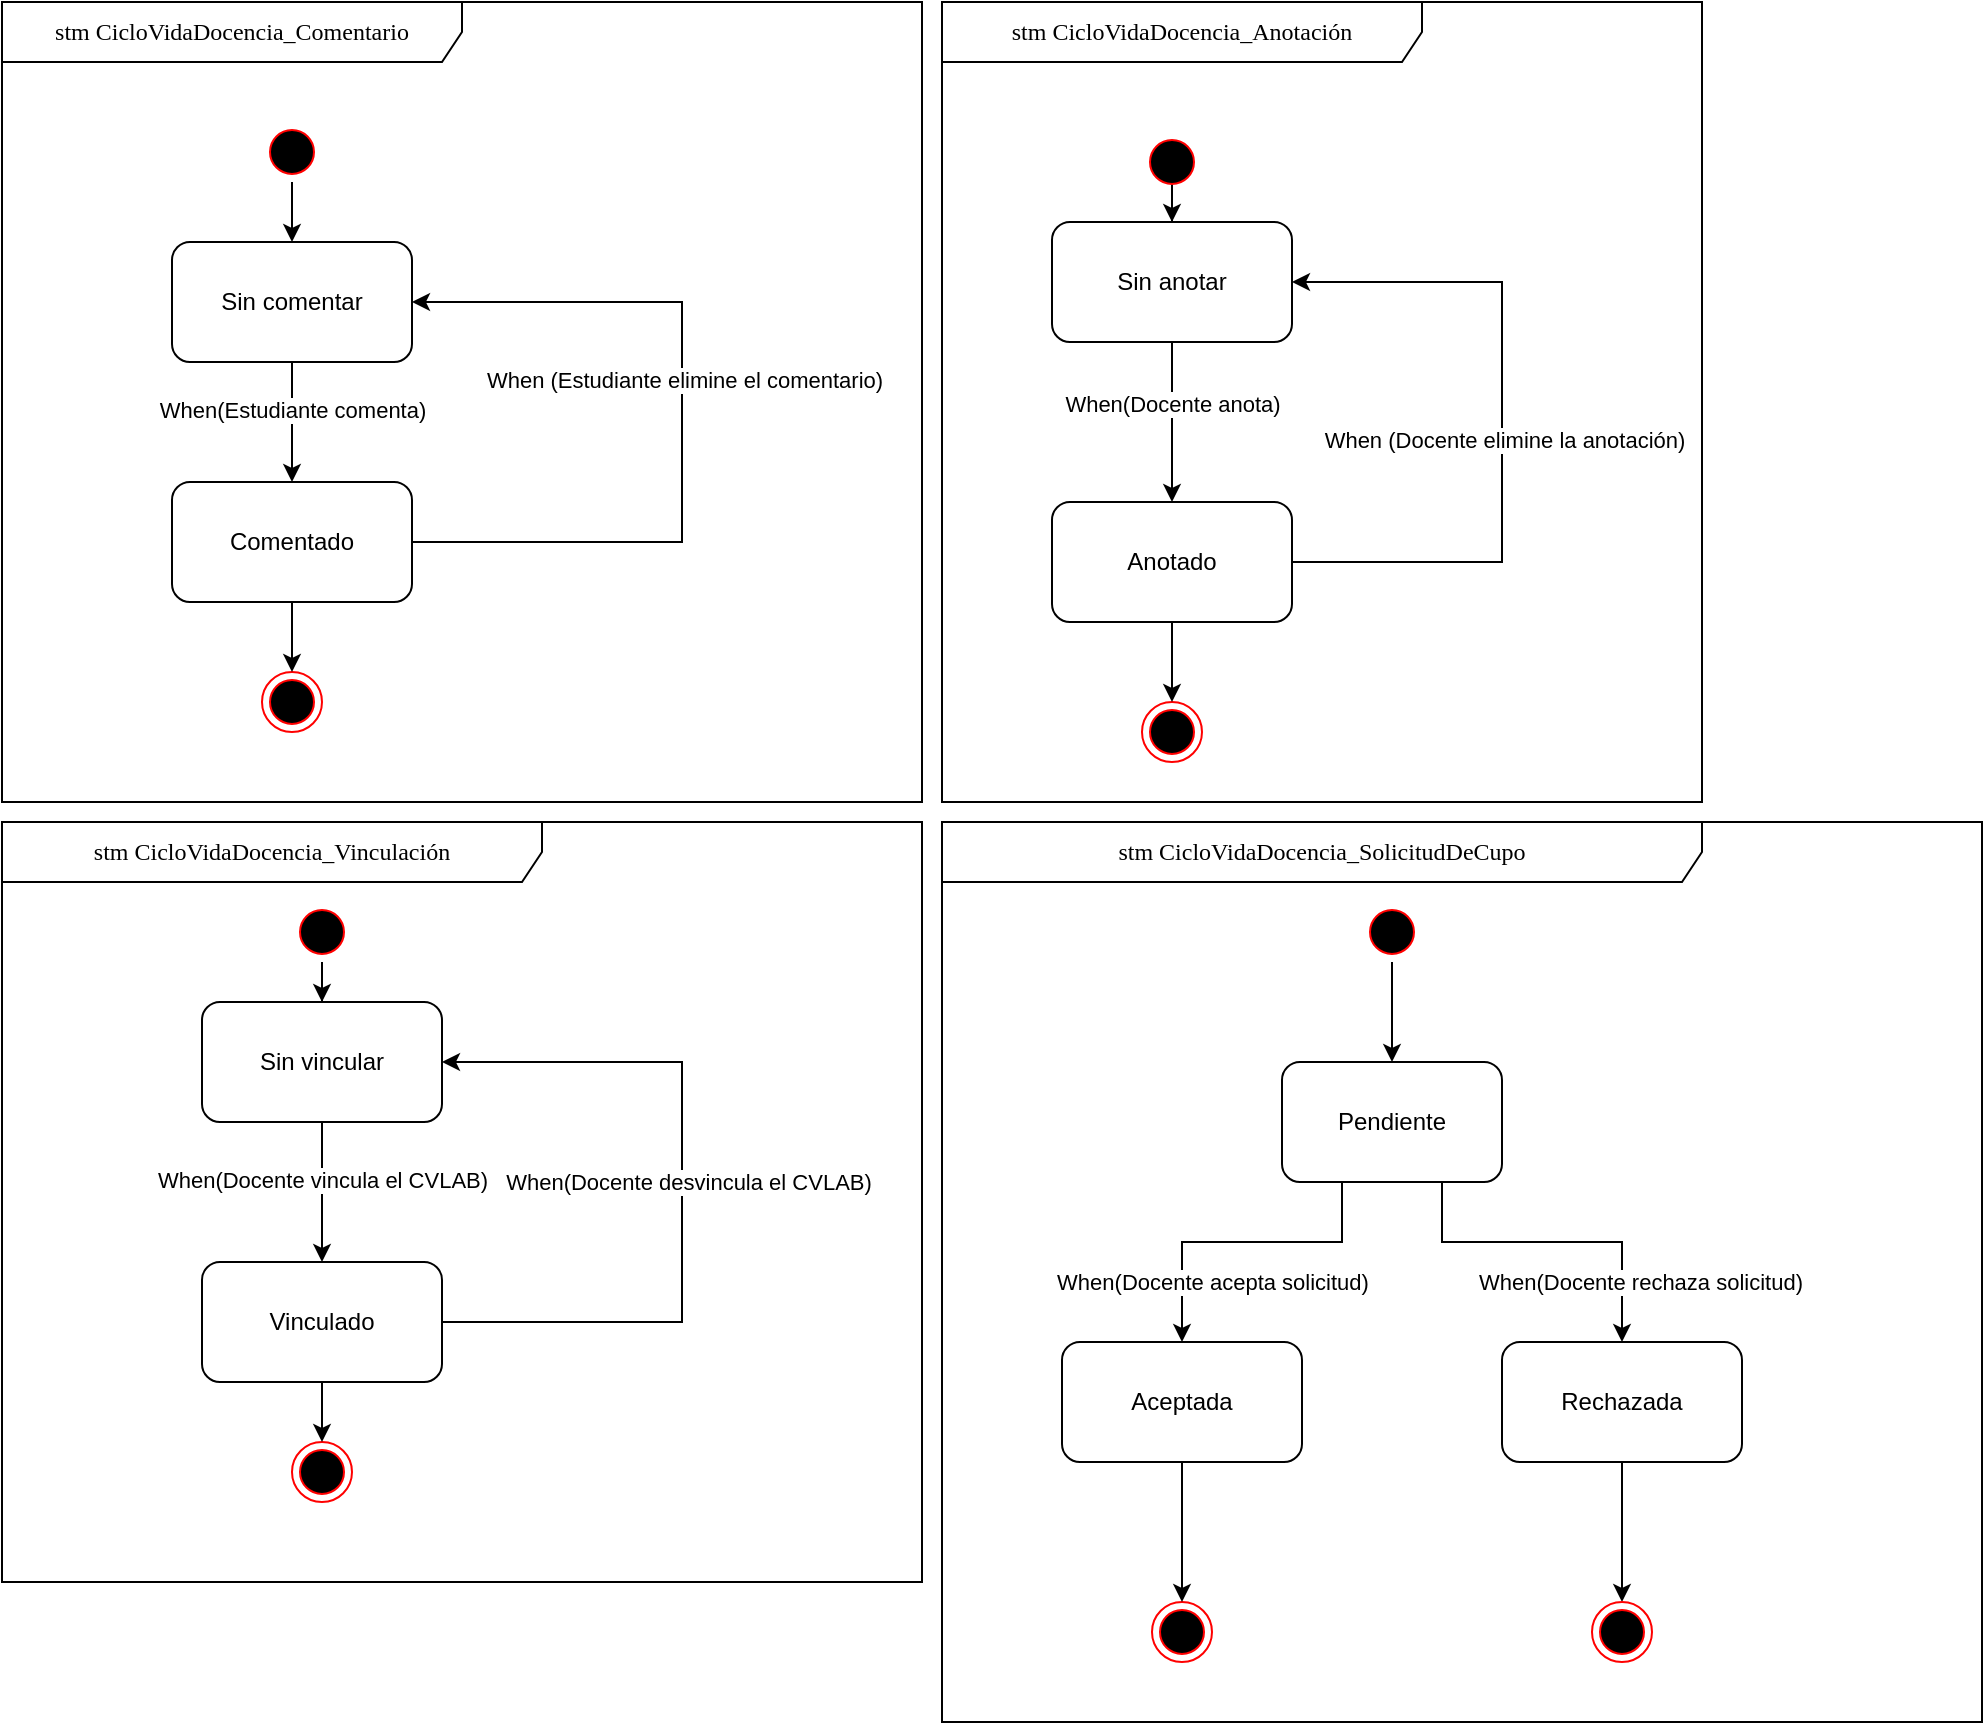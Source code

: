 <mxfile version="16.2.6" type="google"><diagram name="Page-1" id="58cdce13-f638-feb5-8d6f-7d28b1aa9fa0"><mxGraphModel dx="1422" dy="762" grid="1" gridSize="10" guides="1" tooltips="1" connect="1" arrows="1" fold="1" page="1" pageScale="1" pageWidth="1100" pageHeight="850" background="none" math="0" shadow="0"><root><mxCell id="0"/><mxCell id="1" parent="0"/><mxCell id="2a3bc250acf0617d-8" value="stm CicloVidaDocencia_Comentario" style="shape=umlFrame;whiteSpace=wrap;html=1;rounded=1;shadow=0;comic=0;labelBackgroundColor=none;strokeWidth=1;fontFamily=Verdana;fontSize=12;align=center;width=230;height=30;" parent="1" vertex="1"><mxGeometry x="40" y="40" width="460" height="400" as="geometry"/></mxCell><mxCell id="LbPV_S_vqKBp5xkiLsNr-24" value="" style="edgeStyle=orthogonalEdgeStyle;rounded=0;orthogonalLoop=1;jettySize=auto;html=1;strokeColor=#000000;" parent="1" source="382b91b5511bd0f7-1" target="LbPV_S_vqKBp5xkiLsNr-22" edge="1"><mxGeometry relative="1" as="geometry"/></mxCell><mxCell id="382b91b5511bd0f7-1" value="" style="ellipse;html=1;shape=startState;fillColor=#000000;strokeColor=#ff0000;rounded=1;shadow=0;comic=0;labelBackgroundColor=none;fontFamily=Verdana;fontSize=12;fontColor=#000000;align=center;direction=south;" parent="1" vertex="1"><mxGeometry x="170" y="100" width="30" height="30" as="geometry"/></mxCell><mxCell id="oHXqFNsWE2jNFKsZiysd-1" value="" style="ellipse;html=1;shape=endState;fillColor=#000000;strokeColor=#ff0000;rounded=1;shadow=0;comic=0;labelBackgroundColor=none;fontFamily=Verdana;fontSize=12;fontColor=#000000;align=center;" parent="1" vertex="1"><mxGeometry x="170" y="375" width="30" height="30" as="geometry"/></mxCell><mxCell id="LbPV_S_vqKBp5xkiLsNr-25" style="edgeStyle=orthogonalEdgeStyle;rounded=0;orthogonalLoop=1;jettySize=auto;html=1;entryX=0.5;entryY=0;entryDx=0;entryDy=0;strokeColor=#000000;" parent="1" source="LbPV_S_vqKBp5xkiLsNr-22" target="LbPV_S_vqKBp5xkiLsNr-23" edge="1"><mxGeometry relative="1" as="geometry"/></mxCell><mxCell id="LbPV_S_vqKBp5xkiLsNr-27" value="When(Estudiante comenta)" style="edgeLabel;html=1;align=center;verticalAlign=middle;resizable=0;points=[];" parent="LbPV_S_vqKBp5xkiLsNr-25" vertex="1" connectable="0"><mxGeometry x="-0.22" relative="1" as="geometry"><mxPoint as="offset"/></mxGeometry></mxCell><mxCell id="LbPV_S_vqKBp5xkiLsNr-22" value="Sin comentar" style="rounded=1;whiteSpace=wrap;html=1;strokeColor=#000000;fillColor=default;" parent="1" vertex="1"><mxGeometry x="125" y="160" width="120" height="60" as="geometry"/></mxCell><mxCell id="LbPV_S_vqKBp5xkiLsNr-26" style="edgeStyle=orthogonalEdgeStyle;rounded=0;orthogonalLoop=1;jettySize=auto;html=1;entryX=0.5;entryY=0;entryDx=0;entryDy=0;strokeColor=#000000;" parent="1" source="LbPV_S_vqKBp5xkiLsNr-23" target="oHXqFNsWE2jNFKsZiysd-1" edge="1"><mxGeometry relative="1" as="geometry"/></mxCell><mxCell id="RCR1xLuqkq29djfjzlXk-2" style="edgeStyle=orthogonalEdgeStyle;rounded=0;orthogonalLoop=1;jettySize=auto;html=1;entryX=1;entryY=0.5;entryDx=0;entryDy=0;exitX=1;exitY=0.5;exitDx=0;exitDy=0;" parent="1" source="LbPV_S_vqKBp5xkiLsNr-23" target="LbPV_S_vqKBp5xkiLsNr-22" edge="1"><mxGeometry relative="1" as="geometry"><Array as="points"><mxPoint x="380" y="310"/><mxPoint x="380" y="190"/></Array></mxGeometry></mxCell><mxCell id="RCR1xLuqkq29djfjzlXk-3" value="When (Estudiante elimine el comentario)" style="edgeLabel;html=1;align=center;verticalAlign=middle;resizable=0;points=[];" parent="RCR1xLuqkq29djfjzlXk-2" vertex="1" connectable="0"><mxGeometry x="0.11" y="-1" relative="1" as="geometry"><mxPoint as="offset"/></mxGeometry></mxCell><mxCell id="LbPV_S_vqKBp5xkiLsNr-23" value="Comentado" style="rounded=1;whiteSpace=wrap;html=1;strokeColor=#000000;fillColor=default;" parent="1" vertex="1"><mxGeometry x="125" y="280" width="120" height="60" as="geometry"/></mxCell><mxCell id="LbPV_S_vqKBp5xkiLsNr-28" value="stm CicloVidaDocencia_Anotación" style="shape=umlFrame;whiteSpace=wrap;html=1;rounded=1;shadow=0;comic=0;labelBackgroundColor=none;strokeWidth=1;fontFamily=Verdana;fontSize=12;align=center;width=240;height=30;" parent="1" vertex="1"><mxGeometry x="510" y="40" width="380" height="400" as="geometry"/></mxCell><mxCell id="LbPV_S_vqKBp5xkiLsNr-29" value="" style="edgeStyle=orthogonalEdgeStyle;rounded=0;orthogonalLoop=1;jettySize=auto;html=1;strokeColor=#000000;" parent="1" source="LbPV_S_vqKBp5xkiLsNr-30" target="LbPV_S_vqKBp5xkiLsNr-34" edge="1"><mxGeometry relative="1" as="geometry"/></mxCell><mxCell id="LbPV_S_vqKBp5xkiLsNr-30" value="" style="ellipse;html=1;shape=startState;fillColor=#000000;strokeColor=#ff0000;rounded=1;shadow=0;comic=0;labelBackgroundColor=none;fontFamily=Verdana;fontSize=12;fontColor=#000000;align=center;direction=south;" parent="1" vertex="1"><mxGeometry x="610" y="105" width="30" height="30" as="geometry"/></mxCell><mxCell id="LbPV_S_vqKBp5xkiLsNr-31" value="" style="ellipse;html=1;shape=endState;fillColor=#000000;strokeColor=#ff0000;rounded=1;shadow=0;comic=0;labelBackgroundColor=none;fontFamily=Verdana;fontSize=12;fontColor=#000000;align=center;" parent="1" vertex="1"><mxGeometry x="610" y="390" width="30" height="30" as="geometry"/></mxCell><mxCell id="LbPV_S_vqKBp5xkiLsNr-32" style="edgeStyle=orthogonalEdgeStyle;rounded=0;orthogonalLoop=1;jettySize=auto;html=1;entryX=0.5;entryY=0;entryDx=0;entryDy=0;strokeColor=#000000;" parent="1" source="LbPV_S_vqKBp5xkiLsNr-34" target="LbPV_S_vqKBp5xkiLsNr-36" edge="1"><mxGeometry relative="1" as="geometry"/></mxCell><mxCell id="LbPV_S_vqKBp5xkiLsNr-33" value="When(Docente anota)" style="edgeLabel;html=1;align=center;verticalAlign=middle;resizable=0;points=[];" parent="LbPV_S_vqKBp5xkiLsNr-32" vertex="1" connectable="0"><mxGeometry x="-0.22" relative="1" as="geometry"><mxPoint as="offset"/></mxGeometry></mxCell><mxCell id="LbPV_S_vqKBp5xkiLsNr-48" style="edgeStyle=orthogonalEdgeStyle;rounded=0;orthogonalLoop=1;jettySize=auto;html=1;exitX=1;exitY=0.5;exitDx=0;exitDy=0;strokeColor=#000000;entryX=1;entryY=0.5;entryDx=0;entryDy=0;" parent="1" source="LbPV_S_vqKBp5xkiLsNr-36" target="LbPV_S_vqKBp5xkiLsNr-34" edge="1"><mxGeometry relative="1" as="geometry"><mxPoint x="625" y="440.914" as="sourcePoint"/><Array as="points"><mxPoint x="790" y="320"/><mxPoint x="790" y="180"/></Array></mxGeometry></mxCell><mxCell id="LbPV_S_vqKBp5xkiLsNr-49" value="When (Docente elimine la anotación)" style="edgeLabel;html=1;align=center;verticalAlign=middle;resizable=0;points=[];" parent="LbPV_S_vqKBp5xkiLsNr-48" vertex="1" connectable="0"><mxGeometry x="-0.191" y="-1" relative="1" as="geometry"><mxPoint y="-25" as="offset"/></mxGeometry></mxCell><mxCell id="LbPV_S_vqKBp5xkiLsNr-34" value="Sin anotar" style="rounded=1;whiteSpace=wrap;html=1;strokeColor=#000000;fillColor=default;" parent="1" vertex="1"><mxGeometry x="565" y="150" width="120" height="60" as="geometry"/></mxCell><mxCell id="LbPV_S_vqKBp5xkiLsNr-35" style="edgeStyle=orthogonalEdgeStyle;rounded=0;orthogonalLoop=1;jettySize=auto;html=1;entryX=0.5;entryY=0;entryDx=0;entryDy=0;strokeColor=#000000;" parent="1" source="LbPV_S_vqKBp5xkiLsNr-36" target="LbPV_S_vqKBp5xkiLsNr-31" edge="1"><mxGeometry relative="1" as="geometry"/></mxCell><mxCell id="LbPV_S_vqKBp5xkiLsNr-36" value="Anotado" style="rounded=1;whiteSpace=wrap;html=1;strokeColor=#000000;fillColor=default;" parent="1" vertex="1"><mxGeometry x="565" y="290" width="120" height="60" as="geometry"/></mxCell><mxCell id="LbPV_S_vqKBp5xkiLsNr-37" value="stm CicloVidaDocencia_Vinculación" style="shape=umlFrame;whiteSpace=wrap;html=1;rounded=1;shadow=0;comic=0;labelBackgroundColor=none;strokeWidth=1;fontFamily=Verdana;fontSize=12;align=center;width=270;height=30;" parent="1" vertex="1"><mxGeometry x="40" y="450" width="460" height="380" as="geometry"/></mxCell><mxCell id="LbPV_S_vqKBp5xkiLsNr-38" value="" style="edgeStyle=orthogonalEdgeStyle;rounded=0;orthogonalLoop=1;jettySize=auto;html=1;strokeColor=#000000;" parent="1" source="LbPV_S_vqKBp5xkiLsNr-39" target="LbPV_S_vqKBp5xkiLsNr-43" edge="1"><mxGeometry relative="1" as="geometry"/></mxCell><mxCell id="LbPV_S_vqKBp5xkiLsNr-39" value="" style="ellipse;html=1;shape=startState;fillColor=#000000;strokeColor=#ff0000;rounded=1;shadow=0;comic=0;labelBackgroundColor=none;fontFamily=Verdana;fontSize=12;fontColor=#000000;align=center;direction=south;" parent="1" vertex="1"><mxGeometry x="185" y="490" width="30" height="30" as="geometry"/></mxCell><mxCell id="LbPV_S_vqKBp5xkiLsNr-40" value="" style="ellipse;html=1;shape=endState;fillColor=#000000;strokeColor=#ff0000;rounded=1;shadow=0;comic=0;labelBackgroundColor=none;fontFamily=Verdana;fontSize=12;fontColor=#000000;align=center;" parent="1" vertex="1"><mxGeometry x="185" y="760" width="30" height="30" as="geometry"/></mxCell><mxCell id="LbPV_S_vqKBp5xkiLsNr-41" style="edgeStyle=orthogonalEdgeStyle;rounded=0;orthogonalLoop=1;jettySize=auto;html=1;entryX=0.5;entryY=0;entryDx=0;entryDy=0;strokeColor=#000000;" parent="1" source="LbPV_S_vqKBp5xkiLsNr-43" target="LbPV_S_vqKBp5xkiLsNr-45" edge="1"><mxGeometry relative="1" as="geometry"/></mxCell><mxCell id="LbPV_S_vqKBp5xkiLsNr-42" value="When(Docente vincula el CVLAB)" style="edgeLabel;html=1;align=center;verticalAlign=middle;resizable=0;points=[];" parent="LbPV_S_vqKBp5xkiLsNr-41" vertex="1" connectable="0"><mxGeometry x="-0.22" relative="1" as="geometry"><mxPoint y="1" as="offset"/></mxGeometry></mxCell><mxCell id="LbPV_S_vqKBp5xkiLsNr-43" value="Sin vincular" style="rounded=1;whiteSpace=wrap;html=1;strokeColor=#000000;fillColor=default;" parent="1" vertex="1"><mxGeometry x="140" y="540" width="120" height="60" as="geometry"/></mxCell><mxCell id="LbPV_S_vqKBp5xkiLsNr-44" style="edgeStyle=orthogonalEdgeStyle;rounded=0;orthogonalLoop=1;jettySize=auto;html=1;entryX=0.5;entryY=0;entryDx=0;entryDy=0;strokeColor=#000000;" parent="1" source="LbPV_S_vqKBp5xkiLsNr-45" target="LbPV_S_vqKBp5xkiLsNr-40" edge="1"><mxGeometry relative="1" as="geometry"/></mxCell><mxCell id="RCR1xLuqkq29djfjzlXk-4" style="edgeStyle=orthogonalEdgeStyle;rounded=0;orthogonalLoop=1;jettySize=auto;html=1;entryX=1;entryY=0.5;entryDx=0;entryDy=0;exitX=1;exitY=0.5;exitDx=0;exitDy=0;" parent="1" source="LbPV_S_vqKBp5xkiLsNr-45" target="LbPV_S_vqKBp5xkiLsNr-43" edge="1"><mxGeometry relative="1" as="geometry"><mxPoint x="295" y="705" as="sourcePoint"/><mxPoint x="295" y="575" as="targetPoint"/><Array as="points"><mxPoint x="380" y="700"/><mxPoint x="380" y="570"/></Array></mxGeometry></mxCell><mxCell id="RCR1xLuqkq29djfjzlXk-5" value="When(Docente desvincula el CVLAB)" style="edgeLabel;html=1;align=center;verticalAlign=middle;resizable=0;points=[];" parent="RCR1xLuqkq29djfjzlXk-4" vertex="1" connectable="0"><mxGeometry x="0.089" y="-3" relative="1" as="geometry"><mxPoint y="11" as="offset"/></mxGeometry></mxCell><mxCell id="LbPV_S_vqKBp5xkiLsNr-45" value="Vinculado" style="rounded=1;whiteSpace=wrap;html=1;strokeColor=#000000;fillColor=default;" parent="1" vertex="1"><mxGeometry x="140" y="670" width="120" height="60" as="geometry"/></mxCell><mxCell id="RCR1xLuqkq29djfjzlXk-6" value="stm CicloVidaDocencia_SolicitudDeCupo" style="shape=umlFrame;whiteSpace=wrap;html=1;rounded=1;shadow=0;comic=0;labelBackgroundColor=none;strokeWidth=1;fontFamily=Verdana;fontSize=12;align=center;width=380;height=30;" parent="1" vertex="1"><mxGeometry x="510" y="450" width="520" height="450" as="geometry"/></mxCell><mxCell id="RCR1xLuqkq29djfjzlXk-7" value="" style="edgeStyle=orthogonalEdgeStyle;rounded=0;orthogonalLoop=1;jettySize=auto;html=1;strokeColor=#000000;" parent="1" source="RCR1xLuqkq29djfjzlXk-8" target="RCR1xLuqkq29djfjzlXk-12" edge="1"><mxGeometry relative="1" as="geometry"/></mxCell><mxCell id="RCR1xLuqkq29djfjzlXk-8" value="" style="ellipse;html=1;shape=startState;fillColor=#000000;strokeColor=#ff0000;rounded=1;shadow=0;comic=0;labelBackgroundColor=none;fontFamily=Verdana;fontSize=12;fontColor=#000000;align=center;direction=south;" parent="1" vertex="1"><mxGeometry x="720" y="490" width="30" height="30" as="geometry"/></mxCell><mxCell id="RCR1xLuqkq29djfjzlXk-9" value="" style="ellipse;html=1;shape=endState;fillColor=#000000;strokeColor=#ff0000;rounded=1;shadow=0;comic=0;labelBackgroundColor=none;fontFamily=Verdana;fontSize=12;fontColor=#000000;align=center;" parent="1" vertex="1"><mxGeometry x="615" y="840" width="30" height="30" as="geometry"/></mxCell><mxCell id="RCR1xLuqkq29djfjzlXk-10" style="edgeStyle=orthogonalEdgeStyle;rounded=0;orthogonalLoop=1;jettySize=auto;html=1;entryX=0.5;entryY=0;entryDx=0;entryDy=0;strokeColor=#000000;exitX=0.5;exitY=1;exitDx=0;exitDy=0;" parent="1" source="RCR1xLuqkq29djfjzlXk-12" target="RCR1xLuqkq29djfjzlXk-16" edge="1"><mxGeometry relative="1" as="geometry"><Array as="points"><mxPoint x="710" y="630"/><mxPoint x="710" y="660"/><mxPoint x="630" y="660"/></Array></mxGeometry></mxCell><mxCell id="RCR1xLuqkq29djfjzlXk-11" value="When(Docente acepta solicitud)" style="edgeLabel;html=1;align=center;verticalAlign=middle;resizable=0;points=[];" parent="RCR1xLuqkq29djfjzlXk-10" vertex="1" connectable="0"><mxGeometry x="-0.22" relative="1" as="geometry"><mxPoint x="-48" y="20" as="offset"/></mxGeometry></mxCell><mxCell id="RCR1xLuqkq29djfjzlXk-20" style="edgeStyle=orthogonalEdgeStyle;rounded=0;orthogonalLoop=1;jettySize=auto;html=1;entryX=0.5;entryY=0;entryDx=0;entryDy=0;" parent="1" source="RCR1xLuqkq29djfjzlXk-12" target="RCR1xLuqkq29djfjzlXk-17" edge="1"><mxGeometry relative="1" as="geometry"><Array as="points"><mxPoint x="760" y="660"/><mxPoint x="850" y="660"/></Array></mxGeometry></mxCell><mxCell id="RCR1xLuqkq29djfjzlXk-21" value="When(Docente rechaza solicitud)" style="edgeLabel;html=1;align=center;verticalAlign=middle;resizable=0;points=[];" parent="RCR1xLuqkq29djfjzlXk-20" vertex="1" connectable="0"><mxGeometry x="0.298" y="-2" relative="1" as="geometry"><mxPoint x="18" y="18" as="offset"/></mxGeometry></mxCell><mxCell id="RCR1xLuqkq29djfjzlXk-12" value="Pendiente" style="rounded=1;whiteSpace=wrap;html=1;strokeColor=#000000;fillColor=default;" parent="1" vertex="1"><mxGeometry x="680" y="570" width="110" height="60" as="geometry"/></mxCell><mxCell id="RCR1xLuqkq29djfjzlXk-13" style="edgeStyle=orthogonalEdgeStyle;rounded=0;orthogonalLoop=1;jettySize=auto;html=1;entryX=0.5;entryY=0;entryDx=0;entryDy=0;strokeColor=#000000;" parent="1" source="RCR1xLuqkq29djfjzlXk-16" target="RCR1xLuqkq29djfjzlXk-9" edge="1"><mxGeometry relative="1" as="geometry"/></mxCell><mxCell id="RCR1xLuqkq29djfjzlXk-16" value="Aceptada" style="rounded=1;whiteSpace=wrap;html=1;strokeColor=#000000;fillColor=default;" parent="1" vertex="1"><mxGeometry x="570" y="710" width="120" height="60" as="geometry"/></mxCell><mxCell id="RCR1xLuqkq29djfjzlXk-19" style="edgeStyle=orthogonalEdgeStyle;rounded=0;orthogonalLoop=1;jettySize=auto;html=1;entryX=0.5;entryY=0;entryDx=0;entryDy=0;" parent="1" source="RCR1xLuqkq29djfjzlXk-17" target="RCR1xLuqkq29djfjzlXk-18" edge="1"><mxGeometry relative="1" as="geometry"/></mxCell><mxCell id="RCR1xLuqkq29djfjzlXk-17" value="Rechazada" style="rounded=1;whiteSpace=wrap;html=1;strokeColor=#000000;fillColor=default;" parent="1" vertex="1"><mxGeometry x="790" y="710" width="120" height="60" as="geometry"/></mxCell><mxCell id="RCR1xLuqkq29djfjzlXk-18" value="" style="ellipse;html=1;shape=endState;fillColor=#000000;strokeColor=#ff0000;rounded=1;shadow=0;comic=0;labelBackgroundColor=none;fontFamily=Verdana;fontSize=12;fontColor=#000000;align=center;" parent="1" vertex="1"><mxGeometry x="835" y="840" width="30" height="30" as="geometry"/></mxCell></root></mxGraphModel></diagram></mxfile>